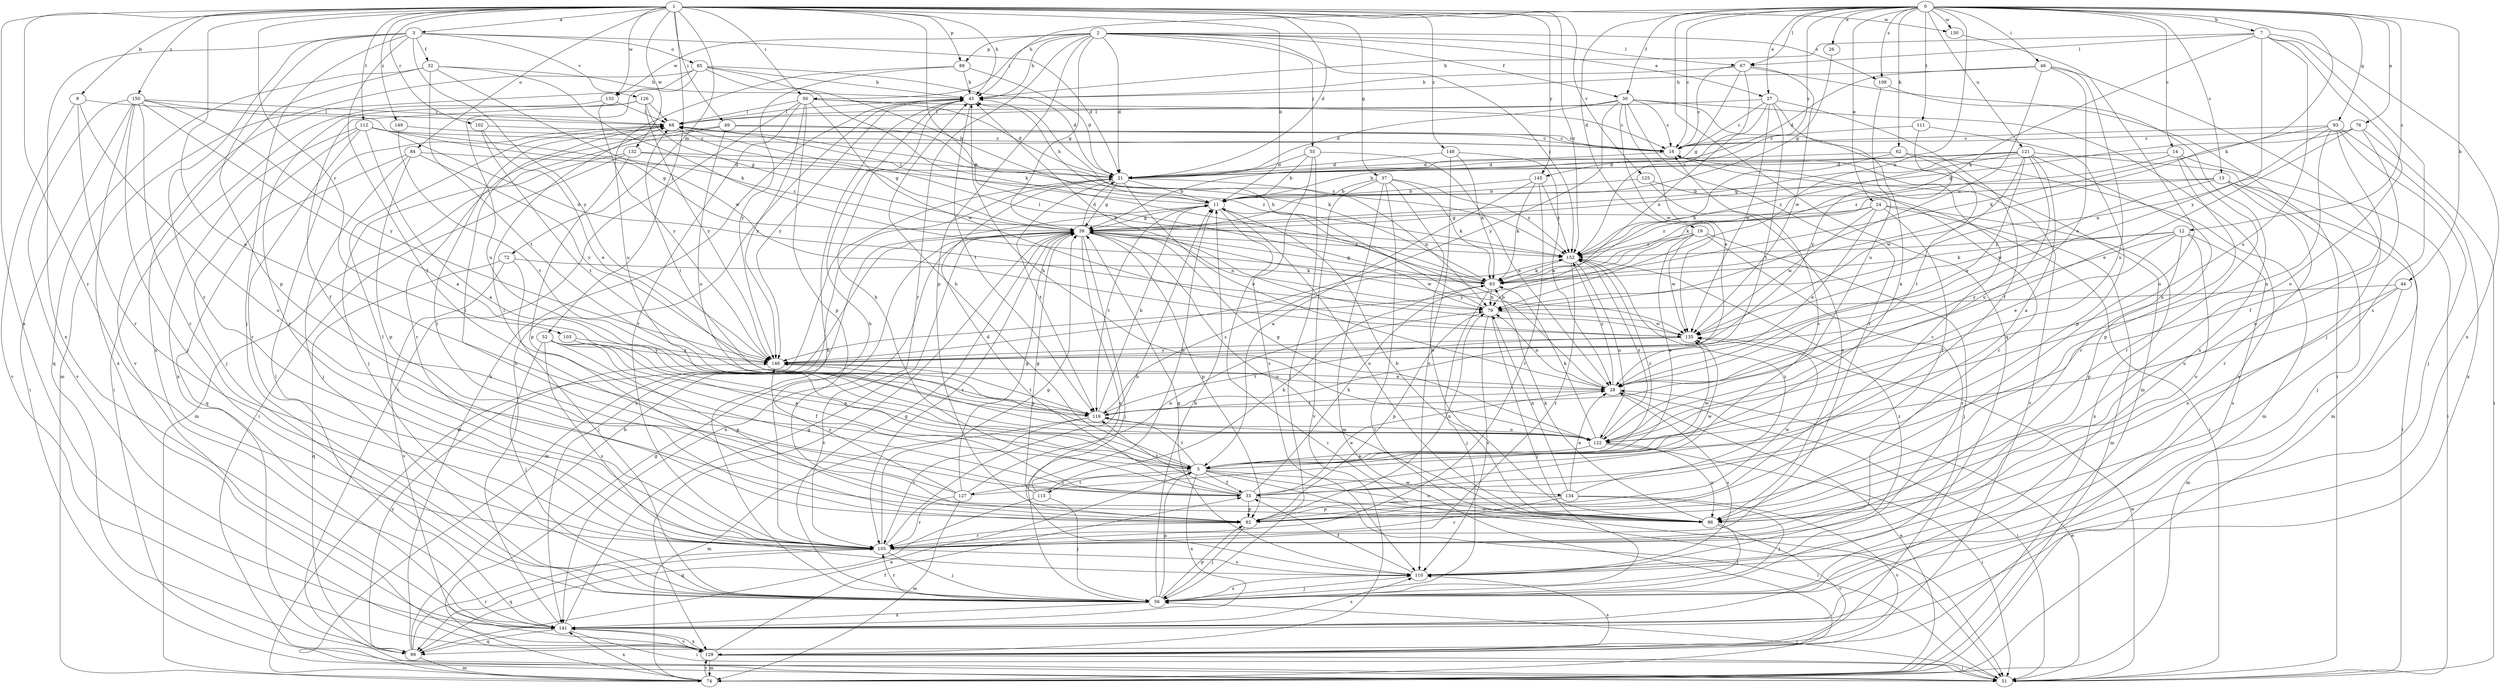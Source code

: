 strict digraph  {
0;
1;
2;
3;
5;
7;
8;
11;
12;
13;
14;
16;
19;
21;
24;
26;
27;
28;
30;
32;
33;
37;
39;
44;
45;
46;
49;
50;
51;
52;
55;
56;
62;
63;
67;
68;
72;
74;
76;
79;
84;
85;
86;
88;
92;
93;
99;
102;
103;
105;
108;
110;
111;
112;
115;
116;
121;
122;
125;
126;
127;
129;
130;
132;
133;
134;
135;
141;
145;
146;
148;
149;
150;
152;
0 -> 7  [label=b];
0 -> 12  [label=c];
0 -> 13  [label=c];
0 -> 14  [label=c];
0 -> 16  [label=c];
0 -> 19  [label=d];
0 -> 24  [label=e];
0 -> 26  [label=e];
0 -> 27  [label=e];
0 -> 30  [label=f];
0 -> 44  [label=h];
0 -> 45  [label=h];
0 -> 46  [label=i];
0 -> 62  [label=k];
0 -> 63  [label=k];
0 -> 67  [label=l];
0 -> 76  [label=n];
0 -> 79  [label=n];
0 -> 93  [label=q];
0 -> 99  [label=q];
0 -> 108  [label=s];
0 -> 111  [label=t];
0 -> 121  [label=u];
0 -> 130  [label=w];
0 -> 145  [label=y];
1 -> 3  [label=a];
1 -> 5  [label=a];
1 -> 8  [label=b];
1 -> 11  [label=b];
1 -> 21  [label=d];
1 -> 37  [label=g];
1 -> 45  [label=h];
1 -> 49  [label=i];
1 -> 50  [label=i];
1 -> 52  [label=j];
1 -> 72  [label=m];
1 -> 79  [label=n];
1 -> 84  [label=o];
1 -> 88  [label=p];
1 -> 102  [label=r];
1 -> 103  [label=r];
1 -> 105  [label=r];
1 -> 112  [label=t];
1 -> 125  [label=v];
1 -> 130  [label=w];
1 -> 132  [label=w];
1 -> 133  [label=w];
1 -> 141  [label=x];
1 -> 145  [label=y];
1 -> 148  [label=z];
1 -> 149  [label=z];
1 -> 150  [label=z];
1 -> 152  [label=z];
2 -> 21  [label=d];
2 -> 27  [label=e];
2 -> 30  [label=f];
2 -> 39  [label=g];
2 -> 45  [label=h];
2 -> 50  [label=i];
2 -> 55  [label=j];
2 -> 67  [label=l];
2 -> 88  [label=p];
2 -> 92  [label=p];
2 -> 105  [label=r];
2 -> 108  [label=s];
2 -> 133  [label=w];
2 -> 152  [label=z];
3 -> 21  [label=d];
3 -> 32  [label=f];
3 -> 33  [label=f];
3 -> 56  [label=j];
3 -> 85  [label=o];
3 -> 92  [label=p];
3 -> 105  [label=r];
3 -> 126  [label=v];
3 -> 141  [label=x];
3 -> 146  [label=y];
5 -> 33  [label=f];
5 -> 45  [label=h];
5 -> 51  [label=i];
5 -> 86  [label=o];
5 -> 115  [label=t];
5 -> 116  [label=t];
5 -> 127  [label=v];
5 -> 134  [label=w];
5 -> 135  [label=w];
5 -> 141  [label=x];
5 -> 152  [label=z];
7 -> 45  [label=h];
7 -> 63  [label=k];
7 -> 67  [label=l];
7 -> 86  [label=o];
7 -> 110  [label=s];
7 -> 122  [label=u];
7 -> 141  [label=x];
7 -> 146  [label=y];
8 -> 68  [label=l];
8 -> 86  [label=o];
8 -> 105  [label=r];
8 -> 129  [label=v];
11 -> 39  [label=g];
11 -> 45  [label=h];
11 -> 51  [label=i];
11 -> 68  [label=l];
11 -> 86  [label=o];
11 -> 116  [label=t];
12 -> 28  [label=e];
12 -> 63  [label=k];
12 -> 86  [label=o];
12 -> 92  [label=p];
12 -> 110  [label=s];
12 -> 146  [label=y];
12 -> 152  [label=z];
13 -> 11  [label=b];
13 -> 51  [label=i];
13 -> 56  [label=j];
13 -> 63  [label=k];
13 -> 105  [label=r];
13 -> 135  [label=w];
14 -> 21  [label=d];
14 -> 51  [label=i];
14 -> 92  [label=p];
14 -> 105  [label=r];
14 -> 152  [label=z];
16 -> 21  [label=d];
16 -> 129  [label=v];
19 -> 5  [label=a];
19 -> 56  [label=j];
19 -> 110  [label=s];
19 -> 135  [label=w];
19 -> 146  [label=y];
19 -> 152  [label=z];
21 -> 11  [label=b];
21 -> 28  [label=e];
21 -> 39  [label=g];
21 -> 74  [label=m];
21 -> 79  [label=n];
21 -> 116  [label=t];
21 -> 141  [label=x];
24 -> 28  [label=e];
24 -> 33  [label=f];
24 -> 39  [label=g];
24 -> 74  [label=m];
24 -> 135  [label=w];
24 -> 141  [label=x];
24 -> 152  [label=z];
26 -> 39  [label=g];
27 -> 5  [label=a];
27 -> 16  [label=c];
27 -> 33  [label=f];
27 -> 68  [label=l];
27 -> 79  [label=n];
27 -> 116  [label=t];
27 -> 135  [label=w];
28 -> 11  [label=b];
28 -> 51  [label=i];
28 -> 79  [label=n];
28 -> 110  [label=s];
28 -> 116  [label=t];
28 -> 152  [label=z];
30 -> 16  [label=c];
30 -> 21  [label=d];
30 -> 28  [label=e];
30 -> 68  [label=l];
30 -> 74  [label=m];
30 -> 105  [label=r];
30 -> 129  [label=v];
30 -> 135  [label=w];
30 -> 146  [label=y];
32 -> 45  [label=h];
32 -> 63  [label=k];
32 -> 99  [label=q];
32 -> 116  [label=t];
32 -> 135  [label=w];
32 -> 141  [label=x];
33 -> 16  [label=c];
33 -> 21  [label=d];
33 -> 28  [label=e];
33 -> 45  [label=h];
33 -> 63  [label=k];
33 -> 68  [label=l];
33 -> 86  [label=o];
33 -> 92  [label=p];
33 -> 116  [label=t];
37 -> 11  [label=b];
37 -> 51  [label=i];
37 -> 63  [label=k];
37 -> 74  [label=m];
37 -> 86  [label=o];
37 -> 129  [label=v];
37 -> 152  [label=z];
39 -> 21  [label=d];
39 -> 56  [label=j];
39 -> 74  [label=m];
39 -> 79  [label=n];
39 -> 86  [label=o];
39 -> 92  [label=p];
39 -> 105  [label=r];
39 -> 110  [label=s];
39 -> 129  [label=v];
39 -> 135  [label=w];
39 -> 141  [label=x];
39 -> 152  [label=z];
44 -> 74  [label=m];
44 -> 79  [label=n];
44 -> 86  [label=o];
44 -> 122  [label=u];
45 -> 68  [label=l];
45 -> 116  [label=t];
45 -> 146  [label=y];
46 -> 21  [label=d];
46 -> 28  [label=e];
46 -> 45  [label=h];
46 -> 56  [label=j];
46 -> 79  [label=n];
46 -> 122  [label=u];
49 -> 16  [label=c];
49 -> 56  [label=j];
49 -> 105  [label=r];
49 -> 122  [label=u];
49 -> 152  [label=z];
50 -> 16  [label=c];
50 -> 21  [label=d];
50 -> 51  [label=i];
50 -> 68  [label=l];
50 -> 92  [label=p];
50 -> 105  [label=r];
50 -> 135  [label=w];
50 -> 146  [label=y];
51 -> 28  [label=e];
51 -> 56  [label=j];
51 -> 135  [label=w];
52 -> 5  [label=a];
52 -> 33  [label=f];
52 -> 56  [label=j];
52 -> 92  [label=p];
52 -> 110  [label=s];
52 -> 146  [label=y];
55 -> 11  [label=b];
55 -> 21  [label=d];
55 -> 28  [label=e];
55 -> 56  [label=j];
55 -> 110  [label=s];
56 -> 5  [label=a];
56 -> 11  [label=b];
56 -> 39  [label=g];
56 -> 45  [label=h];
56 -> 92  [label=p];
56 -> 105  [label=r];
56 -> 110  [label=s];
56 -> 141  [label=x];
62 -> 21  [label=d];
62 -> 63  [label=k];
62 -> 74  [label=m];
62 -> 116  [label=t];
63 -> 39  [label=g];
63 -> 56  [label=j];
63 -> 68  [label=l];
63 -> 79  [label=n];
67 -> 16  [label=c];
67 -> 39  [label=g];
67 -> 45  [label=h];
67 -> 51  [label=i];
67 -> 135  [label=w];
67 -> 152  [label=z];
68 -> 16  [label=c];
68 -> 39  [label=g];
68 -> 63  [label=k];
72 -> 56  [label=j];
72 -> 63  [label=k];
72 -> 99  [label=q];
72 -> 129  [label=v];
74 -> 28  [label=e];
74 -> 39  [label=g];
74 -> 129  [label=v];
74 -> 141  [label=x];
76 -> 16  [label=c];
76 -> 28  [label=e];
76 -> 39  [label=g];
76 -> 51  [label=i];
76 -> 86  [label=o];
79 -> 45  [label=h];
79 -> 56  [label=j];
79 -> 92  [label=p];
79 -> 110  [label=s];
79 -> 135  [label=w];
84 -> 21  [label=d];
84 -> 56  [label=j];
84 -> 92  [label=p];
84 -> 99  [label=q];
84 -> 146  [label=y];
85 -> 11  [label=b];
85 -> 21  [label=d];
85 -> 45  [label=h];
85 -> 63  [label=k];
85 -> 74  [label=m];
85 -> 122  [label=u];
85 -> 129  [label=v];
86 -> 11  [label=b];
86 -> 56  [label=j];
86 -> 63  [label=k];
86 -> 68  [label=l];
86 -> 129  [label=v];
88 -> 21  [label=d];
88 -> 45  [label=h];
88 -> 122  [label=u];
88 -> 146  [label=y];
92 -> 16  [label=c];
92 -> 56  [label=j];
92 -> 79  [label=n];
92 -> 105  [label=r];
92 -> 135  [label=w];
93 -> 16  [label=c];
93 -> 33  [label=f];
93 -> 56  [label=j];
93 -> 63  [label=k];
93 -> 79  [label=n];
93 -> 122  [label=u];
93 -> 141  [label=x];
99 -> 5  [label=a];
99 -> 11  [label=b];
99 -> 45  [label=h];
99 -> 74  [label=m];
99 -> 105  [label=r];
99 -> 146  [label=y];
102 -> 16  [label=c];
102 -> 28  [label=e];
102 -> 116  [label=t];
103 -> 5  [label=a];
103 -> 146  [label=y];
105 -> 11  [label=b];
105 -> 16  [label=c];
105 -> 39  [label=g];
105 -> 45  [label=h];
105 -> 56  [label=j];
105 -> 68  [label=l];
105 -> 99  [label=q];
105 -> 110  [label=s];
108 -> 122  [label=u];
108 -> 141  [label=x];
110 -> 33  [label=f];
110 -> 39  [label=g];
110 -> 56  [label=j];
110 -> 152  [label=z];
111 -> 16  [label=c];
111 -> 92  [label=p];
111 -> 146  [label=y];
112 -> 5  [label=a];
112 -> 16  [label=c];
112 -> 39  [label=g];
112 -> 56  [label=j];
112 -> 105  [label=r];
112 -> 141  [label=x];
112 -> 152  [label=z];
115 -> 11  [label=b];
115 -> 39  [label=g];
115 -> 56  [label=j];
115 -> 63  [label=k];
115 -> 99  [label=q];
116 -> 11  [label=b];
116 -> 68  [label=l];
116 -> 74  [label=m];
116 -> 105  [label=r];
116 -> 122  [label=u];
116 -> 152  [label=z];
121 -> 5  [label=a];
121 -> 11  [label=b];
121 -> 21  [label=d];
121 -> 28  [label=e];
121 -> 39  [label=g];
121 -> 74  [label=m];
121 -> 105  [label=r];
121 -> 122  [label=u];
121 -> 135  [label=w];
121 -> 152  [label=z];
122 -> 5  [label=a];
122 -> 39  [label=g];
122 -> 45  [label=h];
122 -> 51  [label=i];
122 -> 63  [label=k];
122 -> 86  [label=o];
122 -> 146  [label=y];
122 -> 152  [label=z];
125 -> 11  [label=b];
125 -> 51  [label=i];
125 -> 86  [label=o];
126 -> 33  [label=f];
126 -> 39  [label=g];
126 -> 51  [label=i];
126 -> 68  [label=l];
126 -> 146  [label=y];
127 -> 39  [label=g];
127 -> 68  [label=l];
127 -> 74  [label=m];
127 -> 79  [label=n];
127 -> 105  [label=r];
127 -> 135  [label=w];
127 -> 146  [label=y];
129 -> 33  [label=f];
129 -> 51  [label=i];
129 -> 74  [label=m];
129 -> 110  [label=s];
129 -> 141  [label=x];
130 -> 86  [label=o];
132 -> 21  [label=d];
132 -> 51  [label=i];
132 -> 74  [label=m];
132 -> 92  [label=p];
132 -> 152  [label=z];
133 -> 68  [label=l];
133 -> 105  [label=r];
133 -> 146  [label=y];
134 -> 28  [label=e];
134 -> 56  [label=j];
134 -> 79  [label=n];
134 -> 92  [label=p];
134 -> 105  [label=r];
134 -> 129  [label=v];
134 -> 152  [label=z];
135 -> 45  [label=h];
135 -> 116  [label=t];
135 -> 146  [label=y];
141 -> 39  [label=g];
141 -> 45  [label=h];
141 -> 51  [label=i];
141 -> 68  [label=l];
141 -> 99  [label=q];
141 -> 110  [label=s];
141 -> 129  [label=v];
145 -> 5  [label=a];
145 -> 11  [label=b];
145 -> 63  [label=k];
145 -> 105  [label=r];
145 -> 152  [label=z];
146 -> 28  [label=e];
146 -> 116  [label=t];
148 -> 21  [label=d];
148 -> 28  [label=e];
148 -> 63  [label=k];
148 -> 110  [label=s];
149 -> 16  [label=c];
149 -> 116  [label=t];
150 -> 5  [label=a];
150 -> 51  [label=i];
150 -> 56  [label=j];
150 -> 68  [label=l];
150 -> 79  [label=n];
150 -> 105  [label=r];
150 -> 129  [label=v];
150 -> 141  [label=x];
150 -> 146  [label=y];
152 -> 63  [label=k];
152 -> 105  [label=r];
152 -> 122  [label=u];
}
